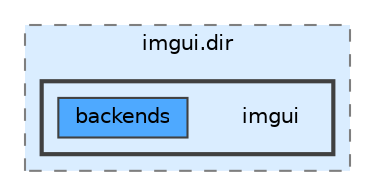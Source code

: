 digraph "build/vendor/imgui/CMakeFiles/imgui.dir/imgui"
{
 // LATEX_PDF_SIZE
  bgcolor="transparent";
  edge [fontname=Helvetica,fontsize=10,labelfontname=Helvetica,labelfontsize=10];
  node [fontname=Helvetica,fontsize=10,shape=box,height=0.2,width=0.4];
  compound=true
  subgraph clusterdir_634e2b7c16c20e86dd47cc8da3f74459 {
    graph [ bgcolor="#daedff", pencolor="grey50", label="imgui.dir", fontname=Helvetica,fontsize=10 style="filled,dashed", URL="dir_634e2b7c16c20e86dd47cc8da3f74459.html",tooltip=""]
  subgraph clusterdir_43d00e3a1cfd8b52ae2f4ab1dc506fd8 {
    graph [ bgcolor="#daedff", pencolor="grey25", label="", fontname=Helvetica,fontsize=10 style="filled,bold", URL="dir_43d00e3a1cfd8b52ae2f4ab1dc506fd8.html",tooltip=""]
    dir_43d00e3a1cfd8b52ae2f4ab1dc506fd8 [shape=plaintext, label="imgui"];
  dir_a58cdb13abb373f0fbe4edb40da0f1a8 [label="backends", fillcolor="#4ea9ff", color="grey25", style="filled", URL="dir_a58cdb13abb373f0fbe4edb40da0f1a8.html",tooltip=""];
  }
  }
}

